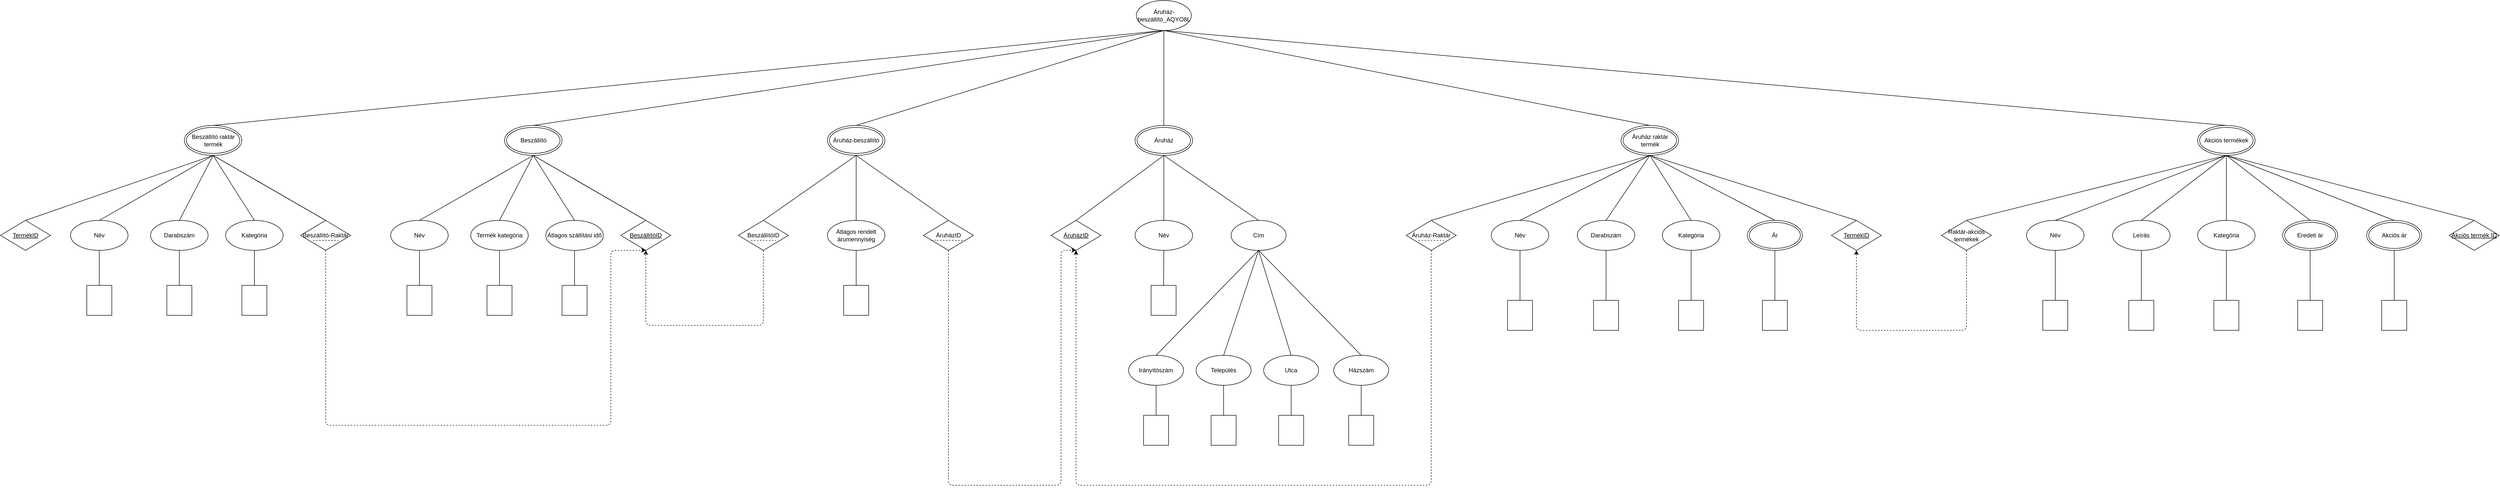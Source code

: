 <mxfile>
    <diagram id="c_LS0yY53Z8L-zKiP-2S" name="Page-1">
        <mxGraphModel dx="3238" dy="825" grid="1" gridSize="10" guides="1" tooltips="1" connect="1" arrows="1" fold="1" page="1" pageScale="1" pageWidth="850" pageHeight="1100" math="0" shadow="0">
            <root>
                <mxCell id="0"/>
                <mxCell id="1" parent="0"/>
                <mxCell id="2" value="Áruház-beszállító_AQYO8L" style="ellipse;whiteSpace=wrap;html=1;" parent="1" vertex="1">
                    <mxGeometry x="370.5" y="70" width="110" height="60" as="geometry"/>
                </mxCell>
                <mxCell id="6" value="Áruház" style="ellipse;shape=doubleEllipse;whiteSpace=wrap;html=1;" parent="1" vertex="1">
                    <mxGeometry x="368" y="320" width="115" height="60" as="geometry"/>
                </mxCell>
                <mxCell id="8" value="Név" style="ellipse;whiteSpace=wrap;html=1;" parent="1" vertex="1">
                    <mxGeometry x="368" y="510" width="115" height="60" as="geometry"/>
                </mxCell>
                <mxCell id="9" value="Cím" style="ellipse;whiteSpace=wrap;html=1;" parent="1" vertex="1">
                    <mxGeometry x="560" y="510" width="110" height="60" as="geometry"/>
                </mxCell>
                <mxCell id="11" value="Irányítószám" style="ellipse;whiteSpace=wrap;html=1;" parent="1" vertex="1">
                    <mxGeometry x="355" y="780" width="110" height="60" as="geometry"/>
                </mxCell>
                <mxCell id="12" value="Házszám" style="ellipse;whiteSpace=wrap;html=1;" parent="1" vertex="1">
                    <mxGeometry x="765" y="780" width="110" height="60" as="geometry"/>
                </mxCell>
                <mxCell id="13" value="Utca" style="ellipse;whiteSpace=wrap;html=1;" parent="1" vertex="1">
                    <mxGeometry x="625" y="780" width="110" height="60" as="geometry"/>
                </mxCell>
                <mxCell id="14" value="Település" style="ellipse;whiteSpace=wrap;html=1;" parent="1" vertex="1">
                    <mxGeometry x="490" y="780" width="110" height="60" as="geometry"/>
                </mxCell>
                <mxCell id="15" value="" style="rounded=0;whiteSpace=wrap;html=1;" parent="1" vertex="1">
                    <mxGeometry x="385" y="900" width="50" height="60" as="geometry"/>
                </mxCell>
                <mxCell id="16" value="" style="rounded=0;whiteSpace=wrap;html=1;" parent="1" vertex="1">
                    <mxGeometry x="520" y="900" width="50" height="60" as="geometry"/>
                </mxCell>
                <mxCell id="17" value="" style="rounded=0;whiteSpace=wrap;html=1;" parent="1" vertex="1">
                    <mxGeometry x="655" y="900" width="50" height="60" as="geometry"/>
                </mxCell>
                <mxCell id="18" value="" style="rounded=0;whiteSpace=wrap;html=1;" parent="1" vertex="1">
                    <mxGeometry x="795" y="900" width="50" height="60" as="geometry"/>
                </mxCell>
                <mxCell id="19" value="" style="endArrow=none;html=1;exitX=0.5;exitY=0;exitDx=0;exitDy=0;entryX=0.5;entryY=1;entryDx=0;entryDy=0;" parent="1" source="15" target="11" edge="1">
                    <mxGeometry width="50" height="50" relative="1" as="geometry">
                        <mxPoint x="620" y="830" as="sourcePoint"/>
                        <mxPoint x="670" y="780" as="targetPoint"/>
                    </mxGeometry>
                </mxCell>
                <mxCell id="20" value="" style="endArrow=none;html=1;exitX=0.5;exitY=0;exitDx=0;exitDy=0;entryX=0.5;entryY=1;entryDx=0;entryDy=0;" parent="1" source="16" target="14" edge="1">
                    <mxGeometry width="50" height="50" relative="1" as="geometry">
                        <mxPoint x="620" y="830" as="sourcePoint"/>
                        <mxPoint x="670" y="780" as="targetPoint"/>
                    </mxGeometry>
                </mxCell>
                <mxCell id="21" value="" style="endArrow=none;html=1;exitX=0.5;exitY=0;exitDx=0;exitDy=0;entryX=0.5;entryY=1;entryDx=0;entryDy=0;" parent="1" source="17" target="13" edge="1">
                    <mxGeometry width="50" height="50" relative="1" as="geometry">
                        <mxPoint x="620" y="830" as="sourcePoint"/>
                        <mxPoint x="670" y="780" as="targetPoint"/>
                    </mxGeometry>
                </mxCell>
                <mxCell id="22" value="" style="endArrow=none;html=1;exitX=0.5;exitY=0;exitDx=0;exitDy=0;entryX=0.5;entryY=1;entryDx=0;entryDy=0;" parent="1" source="18" target="12" edge="1">
                    <mxGeometry width="50" height="50" relative="1" as="geometry">
                        <mxPoint x="620" y="830" as="sourcePoint"/>
                        <mxPoint x="670" y="780" as="targetPoint"/>
                    </mxGeometry>
                </mxCell>
                <mxCell id="23" value="&lt;u&gt;ÁruházID&lt;/u&gt;" style="rhombus;whiteSpace=wrap;html=1;" parent="1" vertex="1">
                    <mxGeometry x="200" y="510" width="100" height="60" as="geometry"/>
                </mxCell>
                <mxCell id="24" value="" style="endArrow=none;html=1;entryX=0.5;entryY=1;entryDx=0;entryDy=0;exitX=0.5;exitY=0;exitDx=0;exitDy=0;" parent="1" source="8" target="6" edge="1">
                    <mxGeometry width="50" height="50" relative="1" as="geometry">
                        <mxPoint x="500" y="740" as="sourcePoint"/>
                        <mxPoint x="550" y="690" as="targetPoint"/>
                    </mxGeometry>
                </mxCell>
                <mxCell id="25" value="" style="endArrow=none;html=1;entryX=0.5;entryY=1;entryDx=0;entryDy=0;exitX=0.5;exitY=0;exitDx=0;exitDy=0;" parent="1" source="9" target="6" edge="1">
                    <mxGeometry width="50" height="50" relative="1" as="geometry">
                        <mxPoint x="500" y="740" as="sourcePoint"/>
                        <mxPoint x="550" y="690" as="targetPoint"/>
                    </mxGeometry>
                </mxCell>
                <mxCell id="26" value="" style="endArrow=none;html=1;entryX=0.5;entryY=1;entryDx=0;entryDy=0;exitX=0.5;exitY=0;exitDx=0;exitDy=0;" parent="1" source="23" target="6" edge="1">
                    <mxGeometry width="50" height="50" relative="1" as="geometry">
                        <mxPoint x="500" y="740" as="sourcePoint"/>
                        <mxPoint x="550" y="690" as="targetPoint"/>
                    </mxGeometry>
                </mxCell>
                <mxCell id="27" value="" style="endArrow=none;html=1;entryX=0.5;entryY=1;entryDx=0;entryDy=0;exitX=0.5;exitY=0;exitDx=0;exitDy=0;" parent="1" source="14" target="9" edge="1">
                    <mxGeometry width="50" height="50" relative="1" as="geometry">
                        <mxPoint x="500" y="740" as="sourcePoint"/>
                        <mxPoint x="550" y="690" as="targetPoint"/>
                    </mxGeometry>
                </mxCell>
                <mxCell id="28" value="" style="endArrow=none;html=1;exitX=0.5;exitY=0;exitDx=0;exitDy=0;entryX=0.5;entryY=1;entryDx=0;entryDy=0;" parent="1" source="11" target="9" edge="1">
                    <mxGeometry width="50" height="50" relative="1" as="geometry">
                        <mxPoint x="500" y="740" as="sourcePoint"/>
                        <mxPoint x="550" y="690" as="targetPoint"/>
                    </mxGeometry>
                </mxCell>
                <mxCell id="29" value="" style="endArrow=none;html=1;exitX=0.5;exitY=0;exitDx=0;exitDy=0;entryX=0.5;entryY=1;entryDx=0;entryDy=0;" parent="1" source="13" target="9" edge="1">
                    <mxGeometry width="50" height="50" relative="1" as="geometry">
                        <mxPoint x="500" y="740" as="sourcePoint"/>
                        <mxPoint x="550" y="690" as="targetPoint"/>
                    </mxGeometry>
                </mxCell>
                <mxCell id="30" value="" style="endArrow=none;html=1;entryX=0.5;entryY=1;entryDx=0;entryDy=0;exitX=0.5;exitY=0;exitDx=0;exitDy=0;" parent="1" source="12" target="9" edge="1">
                    <mxGeometry width="50" height="50" relative="1" as="geometry">
                        <mxPoint x="500" y="740" as="sourcePoint"/>
                        <mxPoint x="550" y="690" as="targetPoint"/>
                    </mxGeometry>
                </mxCell>
                <mxCell id="32" value="" style="endArrow=none;html=1;entryX=0.5;entryY=1;entryDx=0;entryDy=0;exitX=0.5;exitY=0;exitDx=0;exitDy=0;" parent="1" source="6" target="2" edge="1">
                    <mxGeometry width="50" height="50" relative="1" as="geometry">
                        <mxPoint x="460" y="400" as="sourcePoint"/>
                        <mxPoint x="470" y="540" as="targetPoint"/>
                    </mxGeometry>
                </mxCell>
                <mxCell id="33" value="Áruház raktár termék" style="ellipse;shape=doubleEllipse;whiteSpace=wrap;html=1;" parent="1" vertex="1">
                    <mxGeometry x="1339.5" y="320" width="115" height="60" as="geometry"/>
                </mxCell>
                <mxCell id="34" value="&lt;u&gt;TermékID&lt;/u&gt;" style="rhombus;whiteSpace=wrap;html=1;" parent="1" vertex="1">
                    <mxGeometry x="1760" y="510" width="100" height="60" as="geometry"/>
                </mxCell>
                <mxCell id="36" value="Név" style="ellipse;whiteSpace=wrap;html=1;" parent="1" vertex="1">
                    <mxGeometry x="1080" y="510" width="115" height="60" as="geometry"/>
                </mxCell>
                <mxCell id="37" value="Darabszám" style="ellipse;whiteSpace=wrap;html=1;" parent="1" vertex="1">
                    <mxGeometry x="1252" y="510" width="115" height="60" as="geometry"/>
                </mxCell>
                <mxCell id="38" value="Kategória" style="ellipse;whiteSpace=wrap;html=1;" parent="1" vertex="1">
                    <mxGeometry x="1422" y="510" width="115" height="60" as="geometry"/>
                </mxCell>
                <mxCell id="40" value="Ár" style="ellipse;shape=doubleEllipse;whiteSpace=wrap;html=1;" parent="1" vertex="1">
                    <mxGeometry x="1592" y="510" width="110" height="60" as="geometry"/>
                </mxCell>
                <mxCell id="41" value="" style="endArrow=none;html=1;exitX=0.5;exitY=0;exitDx=0;exitDy=0;entryX=0.5;entryY=1;entryDx=0;entryDy=0;" parent="1" source="34" target="33" edge="1">
                    <mxGeometry width="50" height="50" relative="1" as="geometry">
                        <mxPoint x="1040" y="540" as="sourcePoint"/>
                        <mxPoint x="1090" y="490" as="targetPoint"/>
                    </mxGeometry>
                </mxCell>
                <mxCell id="42" value="" style="endArrow=none;html=1;exitX=0.5;exitY=0;exitDx=0;exitDy=0;entryX=0.5;entryY=1;entryDx=0;entryDy=0;" parent="1" source="36" target="33" edge="1">
                    <mxGeometry width="50" height="50" relative="1" as="geometry">
                        <mxPoint x="1040" y="540" as="sourcePoint"/>
                        <mxPoint x="1090" y="490" as="targetPoint"/>
                    </mxGeometry>
                </mxCell>
                <mxCell id="43" value="" style="endArrow=none;html=1;exitX=0.5;exitY=0;exitDx=0;exitDy=0;entryX=0.5;entryY=1;entryDx=0;entryDy=0;" parent="1" source="37" target="33" edge="1">
                    <mxGeometry width="50" height="50" relative="1" as="geometry">
                        <mxPoint x="1040" y="540" as="sourcePoint"/>
                        <mxPoint x="1090" y="490" as="targetPoint"/>
                    </mxGeometry>
                </mxCell>
                <mxCell id="44" value="" style="endArrow=none;html=1;exitX=0.5;exitY=0;exitDx=0;exitDy=0;entryX=0.5;entryY=1;entryDx=0;entryDy=0;" parent="1" source="38" target="33" edge="1">
                    <mxGeometry width="50" height="50" relative="1" as="geometry">
                        <mxPoint x="1460" y="540" as="sourcePoint"/>
                        <mxPoint x="1510" y="490" as="targetPoint"/>
                    </mxGeometry>
                </mxCell>
                <mxCell id="45" value="" style="endArrow=none;html=1;exitX=0.5;exitY=0;exitDx=0;exitDy=0;entryX=0.5;entryY=1;entryDx=0;entryDy=0;" parent="1" source="40" target="33" edge="1">
                    <mxGeometry width="50" height="50" relative="1" as="geometry">
                        <mxPoint x="1460" y="540" as="sourcePoint"/>
                        <mxPoint x="1510" y="490" as="targetPoint"/>
                    </mxGeometry>
                </mxCell>
                <mxCell id="46" value="" style="rounded=0;whiteSpace=wrap;html=1;" parent="1" vertex="1">
                    <mxGeometry x="1112.5" y="670" width="50" height="60" as="geometry"/>
                </mxCell>
                <mxCell id="47" value="" style="rounded=0;whiteSpace=wrap;html=1;" parent="1" vertex="1">
                    <mxGeometry x="1284.5" y="670" width="50" height="60" as="geometry"/>
                </mxCell>
                <mxCell id="48" value="" style="rounded=0;whiteSpace=wrap;html=1;" parent="1" vertex="1">
                    <mxGeometry x="1454.5" y="670" width="50" height="60" as="geometry"/>
                </mxCell>
                <mxCell id="49" value="" style="rounded=0;whiteSpace=wrap;html=1;" parent="1" vertex="1">
                    <mxGeometry x="1622" y="670" width="50" height="60" as="geometry"/>
                </mxCell>
                <mxCell id="50" value="" style="endArrow=none;html=1;entryX=0.5;entryY=1;entryDx=0;entryDy=0;exitX=0.5;exitY=0;exitDx=0;exitDy=0;" parent="1" source="46" target="36" edge="1">
                    <mxGeometry width="50" height="50" relative="1" as="geometry">
                        <mxPoint x="1324.5" y="680" as="sourcePoint"/>
                        <mxPoint x="1374.5" y="630" as="targetPoint"/>
                    </mxGeometry>
                </mxCell>
                <mxCell id="51" value="" style="endArrow=none;html=1;entryX=0.5;entryY=1;entryDx=0;entryDy=0;exitX=0.5;exitY=0;exitDx=0;exitDy=0;" parent="1" source="47" target="37" edge="1">
                    <mxGeometry width="50" height="50" relative="1" as="geometry">
                        <mxPoint x="1324.5" y="680" as="sourcePoint"/>
                        <mxPoint x="1374.5" y="630" as="targetPoint"/>
                    </mxGeometry>
                </mxCell>
                <mxCell id="52" value="" style="endArrow=none;html=1;entryX=0.5;entryY=1;entryDx=0;entryDy=0;exitX=0.5;exitY=0;exitDx=0;exitDy=0;" parent="1" source="48" target="38" edge="1">
                    <mxGeometry width="50" height="50" relative="1" as="geometry">
                        <mxPoint x="1324.5" y="680" as="sourcePoint"/>
                        <mxPoint x="1374.5" y="630" as="targetPoint"/>
                    </mxGeometry>
                </mxCell>
                <mxCell id="53" value="" style="endArrow=none;html=1;entryX=0.5;entryY=1;entryDx=0;entryDy=0;exitX=0.5;exitY=0;exitDx=0;exitDy=0;" parent="1" source="49" target="40" edge="1">
                    <mxGeometry width="50" height="50" relative="1" as="geometry">
                        <mxPoint x="1324.5" y="680" as="sourcePoint"/>
                        <mxPoint x="1374.5" y="630" as="targetPoint"/>
                    </mxGeometry>
                </mxCell>
                <mxCell id="54" value="Áruház-Raktár" style="rhombus;whiteSpace=wrap;html=1;" parent="1" vertex="1">
                    <mxGeometry x="910" y="510" width="100" height="60" as="geometry"/>
                </mxCell>
                <mxCell id="55" value="" style="endArrow=none;html=1;entryX=0.5;entryY=1;entryDx=0;entryDy=0;exitX=0.5;exitY=0;exitDx=0;exitDy=0;" parent="1" source="54" target="33" edge="1">
                    <mxGeometry width="50" height="50" relative="1" as="geometry">
                        <mxPoint x="910" y="770" as="sourcePoint"/>
                        <mxPoint x="960" y="720" as="targetPoint"/>
                    </mxGeometry>
                </mxCell>
                <mxCell id="56" value="" style="endArrow=classic;html=1;exitX=0.5;exitY=1;exitDx=0;exitDy=0;entryX=0.5;entryY=1;entryDx=0;entryDy=0;dashed=1;" parent="1" source="54" target="23" edge="1">
                    <mxGeometry width="50" height="50" relative="1" as="geometry">
                        <mxPoint x="580" y="780" as="sourcePoint"/>
                        <mxPoint x="630" y="730" as="targetPoint"/>
                        <Array as="points">
                            <mxPoint x="960" y="1040"/>
                            <mxPoint x="250" y="1040"/>
                        </Array>
                    </mxGeometry>
                </mxCell>
                <mxCell id="57" value="" style="rounded=0;whiteSpace=wrap;html=1;" parent="1" vertex="1">
                    <mxGeometry x="400" y="640" width="50" height="60" as="geometry"/>
                </mxCell>
                <mxCell id="59" value="" style="endArrow=none;html=1;entryX=0.5;entryY=1;entryDx=0;entryDy=0;exitX=0.5;exitY=0;exitDx=0;exitDy=0;" parent="1" source="57" target="8" edge="1">
                    <mxGeometry width="50" height="50" relative="1" as="geometry">
                        <mxPoint x="360" y="660" as="sourcePoint"/>
                        <mxPoint x="410" y="610" as="targetPoint"/>
                    </mxGeometry>
                </mxCell>
                <mxCell id="60" value="" style="endArrow=none;html=1;entryX=0.5;entryY=1;entryDx=0;entryDy=0;exitX=0.5;exitY=0;exitDx=0;exitDy=0;" parent="1" source="33" target="2" edge="1">
                    <mxGeometry width="50" height="50" relative="1" as="geometry">
                        <mxPoint x="830" y="560" as="sourcePoint"/>
                        <mxPoint x="880" y="510" as="targetPoint"/>
                    </mxGeometry>
                </mxCell>
                <mxCell id="61" value="Akciós termékek" style="ellipse;shape=doubleEllipse;whiteSpace=wrap;html=1;" parent="1" vertex="1">
                    <mxGeometry x="2492" y="320" width="115" height="60" as="geometry"/>
                </mxCell>
                <mxCell id="62" value="&lt;u&gt;Akciós termék ID&lt;/u&gt;" style="rhombus;whiteSpace=wrap;html=1;" parent="1" vertex="1">
                    <mxGeometry x="2995" y="510" width="100" height="60" as="geometry"/>
                </mxCell>
                <mxCell id="63" value="Név" style="ellipse;whiteSpace=wrap;html=1;" parent="1" vertex="1">
                    <mxGeometry x="2150" y="510" width="115" height="60" as="geometry"/>
                </mxCell>
                <mxCell id="64" value="Leírás" style="ellipse;whiteSpace=wrap;html=1;" parent="1" vertex="1">
                    <mxGeometry x="2322" y="510" width="115" height="60" as="geometry"/>
                </mxCell>
                <mxCell id="65" value="Kategória" style="ellipse;whiteSpace=wrap;html=1;" parent="1" vertex="1">
                    <mxGeometry x="2492" y="510" width="115" height="60" as="geometry"/>
                </mxCell>
                <mxCell id="66" value="Eredeti ár" style="ellipse;shape=doubleEllipse;whiteSpace=wrap;html=1;" parent="1" vertex="1">
                    <mxGeometry x="2662" y="510" width="110" height="60" as="geometry"/>
                </mxCell>
                <mxCell id="67" value="" style="endArrow=none;html=1;exitX=0.5;exitY=0;exitDx=0;exitDy=0;entryX=0.5;entryY=1;entryDx=0;entryDy=0;" parent="1" source="62" target="61" edge="1">
                    <mxGeometry width="50" height="50" relative="1" as="geometry">
                        <mxPoint x="2110" y="540" as="sourcePoint"/>
                        <mxPoint x="2160" y="490" as="targetPoint"/>
                    </mxGeometry>
                </mxCell>
                <mxCell id="68" value="" style="endArrow=none;html=1;exitX=0.5;exitY=0;exitDx=0;exitDy=0;entryX=0.5;entryY=1;entryDx=0;entryDy=0;" parent="1" source="63" target="61" edge="1">
                    <mxGeometry width="50" height="50" relative="1" as="geometry">
                        <mxPoint x="2110" y="540" as="sourcePoint"/>
                        <mxPoint x="2160" y="490" as="targetPoint"/>
                    </mxGeometry>
                </mxCell>
                <mxCell id="69" value="" style="endArrow=none;html=1;exitX=0.5;exitY=0;exitDx=0;exitDy=0;entryX=0.5;entryY=1;entryDx=0;entryDy=0;" parent="1" source="64" target="61" edge="1">
                    <mxGeometry width="50" height="50" relative="1" as="geometry">
                        <mxPoint x="2110" y="540" as="sourcePoint"/>
                        <mxPoint x="2160" y="490" as="targetPoint"/>
                    </mxGeometry>
                </mxCell>
                <mxCell id="70" value="" style="endArrow=none;html=1;exitX=0.5;exitY=0;exitDx=0;exitDy=0;entryX=0.5;entryY=1;entryDx=0;entryDy=0;" parent="1" source="65" target="61" edge="1">
                    <mxGeometry width="50" height="50" relative="1" as="geometry">
                        <mxPoint x="2530" y="540" as="sourcePoint"/>
                        <mxPoint x="2580" y="490" as="targetPoint"/>
                    </mxGeometry>
                </mxCell>
                <mxCell id="71" value="" style="endArrow=none;html=1;exitX=0.5;exitY=0;exitDx=0;exitDy=0;entryX=0.5;entryY=1;entryDx=0;entryDy=0;" parent="1" source="66" target="61" edge="1">
                    <mxGeometry width="50" height="50" relative="1" as="geometry">
                        <mxPoint x="2530" y="540" as="sourcePoint"/>
                        <mxPoint x="2580" y="490" as="targetPoint"/>
                    </mxGeometry>
                </mxCell>
                <mxCell id="72" value="" style="rounded=0;whiteSpace=wrap;html=1;" parent="1" vertex="1">
                    <mxGeometry x="2182.5" y="670" width="50" height="60" as="geometry"/>
                </mxCell>
                <mxCell id="73" value="" style="rounded=0;whiteSpace=wrap;html=1;" parent="1" vertex="1">
                    <mxGeometry x="2354.5" y="670" width="50" height="60" as="geometry"/>
                </mxCell>
                <mxCell id="74" value="" style="rounded=0;whiteSpace=wrap;html=1;" parent="1" vertex="1">
                    <mxGeometry x="2524.5" y="670" width="50" height="60" as="geometry"/>
                </mxCell>
                <mxCell id="75" value="" style="rounded=0;whiteSpace=wrap;html=1;" parent="1" vertex="1">
                    <mxGeometry x="2692" y="670" width="50" height="60" as="geometry"/>
                </mxCell>
                <mxCell id="76" value="" style="endArrow=none;html=1;entryX=0.5;entryY=1;entryDx=0;entryDy=0;exitX=0.5;exitY=0;exitDx=0;exitDy=0;" parent="1" source="72" target="63" edge="1">
                    <mxGeometry width="50" height="50" relative="1" as="geometry">
                        <mxPoint x="2394.5" y="680" as="sourcePoint"/>
                        <mxPoint x="2444.5" y="630" as="targetPoint"/>
                    </mxGeometry>
                </mxCell>
                <mxCell id="77" value="" style="endArrow=none;html=1;entryX=0.5;entryY=1;entryDx=0;entryDy=0;exitX=0.5;exitY=0;exitDx=0;exitDy=0;" parent="1" source="73" target="64" edge="1">
                    <mxGeometry width="50" height="50" relative="1" as="geometry">
                        <mxPoint x="2394.5" y="680" as="sourcePoint"/>
                        <mxPoint x="2444.5" y="630" as="targetPoint"/>
                    </mxGeometry>
                </mxCell>
                <mxCell id="78" value="" style="endArrow=none;html=1;entryX=0.5;entryY=1;entryDx=0;entryDy=0;exitX=0.5;exitY=0;exitDx=0;exitDy=0;" parent="1" source="74" target="65" edge="1">
                    <mxGeometry width="50" height="50" relative="1" as="geometry">
                        <mxPoint x="2394.5" y="680" as="sourcePoint"/>
                        <mxPoint x="2444.5" y="630" as="targetPoint"/>
                    </mxGeometry>
                </mxCell>
                <mxCell id="79" value="" style="endArrow=none;html=1;entryX=0.5;entryY=1;entryDx=0;entryDy=0;exitX=0.5;exitY=0;exitDx=0;exitDy=0;" parent="1" source="75" target="66" edge="1">
                    <mxGeometry width="50" height="50" relative="1" as="geometry">
                        <mxPoint x="2394.5" y="680" as="sourcePoint"/>
                        <mxPoint x="2444.5" y="630" as="targetPoint"/>
                    </mxGeometry>
                </mxCell>
                <mxCell id="80" value="Raktár-akciós termékek" style="rhombus;whiteSpace=wrap;html=1;" parent="1" vertex="1">
                    <mxGeometry x="1980" y="510" width="100" height="60" as="geometry"/>
                </mxCell>
                <mxCell id="81" value="" style="endArrow=none;html=1;entryX=0.5;entryY=1;entryDx=0;entryDy=0;exitX=0.5;exitY=0;exitDx=0;exitDy=0;" parent="1" source="80" target="61" edge="1">
                    <mxGeometry width="50" height="50" relative="1" as="geometry">
                        <mxPoint x="1980" y="770" as="sourcePoint"/>
                        <mxPoint x="2030" y="720" as="targetPoint"/>
                    </mxGeometry>
                </mxCell>
                <mxCell id="82" value="Akciós ár" style="ellipse;shape=doubleEllipse;whiteSpace=wrap;html=1;" parent="1" vertex="1">
                    <mxGeometry x="2830" y="510" width="110" height="60" as="geometry"/>
                </mxCell>
                <mxCell id="83" value="" style="rounded=0;whiteSpace=wrap;html=1;" parent="1" vertex="1">
                    <mxGeometry x="2860" y="670" width="50" height="60" as="geometry"/>
                </mxCell>
                <mxCell id="84" value="" style="endArrow=none;html=1;entryX=0.5;entryY=1;entryDx=0;entryDy=0;exitX=0.5;exitY=0;exitDx=0;exitDy=0;" parent="1" source="83" target="82" edge="1">
                    <mxGeometry width="50" height="50" relative="1" as="geometry">
                        <mxPoint x="2875" y="680" as="sourcePoint"/>
                        <mxPoint x="2875" y="580" as="targetPoint"/>
                    </mxGeometry>
                </mxCell>
                <mxCell id="85" value="" style="endArrow=none;html=1;entryX=0.5;entryY=1;entryDx=0;entryDy=0;exitX=0.5;exitY=0;exitDx=0;exitDy=0;" parent="1" source="82" target="61" edge="1">
                    <mxGeometry width="50" height="50" relative="1" as="geometry">
                        <mxPoint x="2805" y="480" as="sourcePoint"/>
                        <mxPoint x="2505" y="410" as="targetPoint"/>
                    </mxGeometry>
                </mxCell>
                <mxCell id="86" value="" style="endArrow=none;html=1;exitX=0.5;exitY=0;exitDx=0;exitDy=0;entryX=0.5;entryY=1;entryDx=0;entryDy=0;" parent="1" source="61" target="2" edge="1">
                    <mxGeometry width="50" height="50" relative="1" as="geometry">
                        <mxPoint x="1980" y="250" as="sourcePoint"/>
                        <mxPoint x="440" y="150" as="targetPoint"/>
                    </mxGeometry>
                </mxCell>
                <mxCell id="87" value="" style="endArrow=classic;html=1;exitX=0.5;exitY=1;exitDx=0;exitDy=0;entryX=0.5;entryY=1;entryDx=0;entryDy=0;dashed=1;" parent="1" source="80" target="34" edge="1">
                    <mxGeometry width="50" height="50" relative="1" as="geometry">
                        <mxPoint x="1660" y="420" as="sourcePoint"/>
                        <mxPoint x="1710" y="370" as="targetPoint"/>
                        <Array as="points">
                            <mxPoint x="2030" y="730"/>
                            <mxPoint x="1810" y="730"/>
                        </Array>
                    </mxGeometry>
                </mxCell>
                <mxCell id="88" value="Áruház-beszállító" style="ellipse;shape=doubleEllipse;whiteSpace=wrap;html=1;" parent="1" vertex="1">
                    <mxGeometry x="-247" y="320" width="115" height="60" as="geometry"/>
                </mxCell>
                <mxCell id="89" value="Átlagos rendelt árumennyiség" style="ellipse;whiteSpace=wrap;html=1;" parent="1" vertex="1">
                    <mxGeometry x="-247" y="510" width="115" height="60" as="geometry"/>
                </mxCell>
                <mxCell id="91" value="BeszállítóID" style="rhombus;whiteSpace=wrap;html=1;" parent="1" vertex="1">
                    <mxGeometry x="-425" y="510" width="100" height="60" as="geometry"/>
                </mxCell>
                <mxCell id="92" value="" style="endArrow=none;html=1;exitX=0.5;exitY=0;exitDx=0;exitDy=0;entryX=0.5;entryY=1;entryDx=0;entryDy=0;" parent="1" source="91" target="88" edge="1">
                    <mxGeometry width="50" height="50" relative="1" as="geometry">
                        <mxPoint x="-275" y="450" as="sourcePoint"/>
                        <mxPoint x="-225" y="400" as="targetPoint"/>
                    </mxGeometry>
                </mxCell>
                <mxCell id="93" value="" style="endArrow=none;html=1;exitX=0.5;exitY=0;exitDx=0;exitDy=0;entryX=0.5;entryY=1;entryDx=0;entryDy=0;" parent="1" source="89" target="88" edge="1">
                    <mxGeometry width="50" height="50" relative="1" as="geometry">
                        <mxPoint x="-275" y="450" as="sourcePoint"/>
                        <mxPoint x="-225" y="400" as="targetPoint"/>
                    </mxGeometry>
                </mxCell>
                <mxCell id="94" value="" style="endArrow=none;html=1;exitX=0.5;exitY=0;exitDx=0;exitDy=0;entryX=0.5;entryY=1;entryDx=0;entryDy=0;" parent="1" source="97" target="88" edge="1">
                    <mxGeometry width="50" height="50" relative="1" as="geometry">
                        <mxPoint x="-5" y="510" as="sourcePoint"/>
                        <mxPoint x="-165" y="410" as="targetPoint"/>
                    </mxGeometry>
                </mxCell>
                <mxCell id="95" value="" style="endArrow=none;html=1;exitX=0.5;exitY=0;exitDx=0;exitDy=0;entryX=0.5;entryY=1;entryDx=0;entryDy=0;" parent="1" source="88" target="2" edge="1">
                    <mxGeometry width="50" height="50" relative="1" as="geometry">
                        <mxPoint x="30" y="390" as="sourcePoint"/>
                        <mxPoint x="80" y="340" as="targetPoint"/>
                    </mxGeometry>
                </mxCell>
                <mxCell id="96" value="" style="endArrow=classic;html=1;entryX=0.5;entryY=1;entryDx=0;entryDy=0;exitX=0.5;exitY=1;exitDx=0;exitDy=0;dashed=1;" parent="1" source="97" target="23" edge="1">
                    <mxGeometry width="50" height="50" relative="1" as="geometry">
                        <mxPoint x="-290" y="570" as="sourcePoint"/>
                        <mxPoint x="-100" y="370" as="targetPoint"/>
                        <Array as="points">
                            <mxPoint x="-5" y="1040"/>
                            <mxPoint x="220" y="1040"/>
                            <mxPoint x="220" y="570"/>
                        </Array>
                    </mxGeometry>
                </mxCell>
                <mxCell id="97" value="&lt;p&gt;ÁruházID&lt;/p&gt;" style="rhombus;whiteSpace=wrap;html=1;double=0;fontStyle=0" parent="1" vertex="1">
                    <mxGeometry x="-55" y="510" width="100" height="60" as="geometry"/>
                </mxCell>
                <mxCell id="101" value="" style="endArrow=none;dashed=1;html=1;exitX=0.152;exitY=0.663;exitDx=0;exitDy=0;exitPerimeter=0;" parent="1" source="97" edge="1">
                    <mxGeometry width="50" height="50" relative="1" as="geometry">
                        <mxPoint x="-45" y="570" as="sourcePoint"/>
                        <mxPoint x="25" y="550" as="targetPoint"/>
                    </mxGeometry>
                </mxCell>
                <mxCell id="102" value="" style="rounded=0;whiteSpace=wrap;html=1;" parent="1" vertex="1">
                    <mxGeometry x="-214.5" y="640" width="50" height="60" as="geometry"/>
                </mxCell>
                <mxCell id="103" value="" style="endArrow=none;html=1;entryX=0.5;entryY=1;entryDx=0;entryDy=0;exitX=0.5;exitY=0;exitDx=0;exitDy=0;" parent="1" source="102" target="89" edge="1">
                    <mxGeometry width="50" height="50" relative="1" as="geometry">
                        <mxPoint x="-145" y="720" as="sourcePoint"/>
                        <mxPoint x="-95" y="670" as="targetPoint"/>
                    </mxGeometry>
                </mxCell>
                <mxCell id="104" value="Beszállító" style="ellipse;shape=doubleEllipse;whiteSpace=wrap;html=1;" parent="1" vertex="1">
                    <mxGeometry x="-892.5" y="320" width="115" height="60" as="geometry"/>
                </mxCell>
                <mxCell id="106" value="Név" style="ellipse;whiteSpace=wrap;html=1;" parent="1" vertex="1">
                    <mxGeometry x="-1120" y="510" width="115" height="60" as="geometry"/>
                </mxCell>
                <mxCell id="107" value="Termék kategória" style="ellipse;whiteSpace=wrap;html=1;" parent="1" vertex="1">
                    <mxGeometry x="-960" y="510" width="115" height="60" as="geometry"/>
                </mxCell>
                <mxCell id="108" value="Átlagos szállítási idő" style="ellipse;whiteSpace=wrap;html=1;" parent="1" vertex="1">
                    <mxGeometry x="-810" y="510" width="115" height="60" as="geometry"/>
                </mxCell>
                <mxCell id="109" value="" style="endArrow=none;html=1;entryX=0.5;entryY=1;entryDx=0;entryDy=0;exitX=0.5;exitY=0;exitDx=0;exitDy=0;" parent="1" source="106" target="104" edge="1">
                    <mxGeometry width="50" height="50" relative="1" as="geometry">
                        <mxPoint x="-850" y="500" as="sourcePoint"/>
                        <mxPoint x="-800" y="450" as="targetPoint"/>
                    </mxGeometry>
                </mxCell>
                <mxCell id="110" value="" style="endArrow=none;html=1;entryX=0.5;entryY=1;entryDx=0;entryDy=0;exitX=0.5;exitY=0;exitDx=0;exitDy=0;" parent="1" source="107" target="104" edge="1">
                    <mxGeometry width="50" height="50" relative="1" as="geometry">
                        <mxPoint x="-850" y="500" as="sourcePoint"/>
                        <mxPoint x="-800" y="450" as="targetPoint"/>
                    </mxGeometry>
                </mxCell>
                <mxCell id="111" value="" style="endArrow=none;html=1;entryX=0.5;entryY=1;entryDx=0;entryDy=0;exitX=0.5;exitY=0;exitDx=0;exitDy=0;" parent="1" source="105" target="104" edge="1">
                    <mxGeometry width="50" height="50" relative="1" as="geometry">
                        <mxPoint x="-1030" y="500" as="sourcePoint"/>
                        <mxPoint x="-880" y="440" as="targetPoint"/>
                    </mxGeometry>
                </mxCell>
                <mxCell id="112" value="" style="endArrow=none;html=1;exitX=0.5;exitY=0;exitDx=0;exitDy=0;entryX=0.5;entryY=1;entryDx=0;entryDy=0;startArrow=none;" parent="1" source="105" target="104" edge="1">
                    <mxGeometry width="50" height="50" relative="1" as="geometry">
                        <mxPoint x="-670" y="490" as="sourcePoint"/>
                        <mxPoint x="-620" y="440" as="targetPoint"/>
                    </mxGeometry>
                </mxCell>
                <mxCell id="113" value="" style="rounded=0;whiteSpace=wrap;html=1;" parent="1" vertex="1">
                    <mxGeometry x="-1087.5" y="640" width="50" height="60" as="geometry"/>
                </mxCell>
                <mxCell id="114" value="" style="rounded=0;whiteSpace=wrap;html=1;" parent="1" vertex="1">
                    <mxGeometry x="-927.5" y="640" width="50" height="60" as="geometry"/>
                </mxCell>
                <mxCell id="115" value="" style="rounded=0;whiteSpace=wrap;html=1;" parent="1" vertex="1">
                    <mxGeometry x="-777.5" y="640" width="50" height="60" as="geometry"/>
                </mxCell>
                <mxCell id="116" value="" style="endArrow=none;html=1;exitX=0.5;exitY=0;exitDx=0;exitDy=0;entryX=0.5;entryY=1;entryDx=0;entryDy=0;" parent="1" source="113" target="106" edge="1">
                    <mxGeometry width="50" height="50" relative="1" as="geometry">
                        <mxPoint x="-1070" y="490" as="sourcePoint"/>
                        <mxPoint x="-1020" y="440" as="targetPoint"/>
                    </mxGeometry>
                </mxCell>
                <mxCell id="117" value="" style="endArrow=none;html=1;exitX=0.5;exitY=0;exitDx=0;exitDy=0;entryX=0.5;entryY=1;entryDx=0;entryDy=0;" parent="1" source="114" target="107" edge="1">
                    <mxGeometry width="50" height="50" relative="1" as="geometry">
                        <mxPoint x="-940" y="480" as="sourcePoint"/>
                        <mxPoint x="-890" y="430" as="targetPoint"/>
                    </mxGeometry>
                </mxCell>
                <mxCell id="118" value="" style="endArrow=none;html=1;exitX=0.5;exitY=0;exitDx=0;exitDy=0;entryX=0.5;entryY=1;entryDx=0;entryDy=0;" parent="1" source="115" target="108" edge="1">
                    <mxGeometry width="50" height="50" relative="1" as="geometry">
                        <mxPoint x="-790" y="490" as="sourcePoint"/>
                        <mxPoint x="-720" y="590" as="targetPoint"/>
                    </mxGeometry>
                </mxCell>
                <mxCell id="119" value="" style="endArrow=none;html=1;exitX=0.5;exitY=0;exitDx=0;exitDy=0;entryX=0.5;entryY=1;entryDx=0;entryDy=0;" parent="1" source="104" target="2" edge="1">
                    <mxGeometry width="50" height="50" relative="1" as="geometry">
                        <mxPoint x="-280" y="-370" as="sourcePoint"/>
                        <mxPoint x="400" y="170" as="targetPoint"/>
                    </mxGeometry>
                </mxCell>
                <mxCell id="120" value="" style="endArrow=none;dashed=1;html=1;entryX=0.75;entryY=0.667;entryDx=0;entryDy=0;entryPerimeter=0;" parent="1" target="91" edge="1">
                    <mxGeometry width="50" height="50" relative="1" as="geometry">
                        <mxPoint x="-400" y="550" as="sourcePoint"/>
                        <mxPoint x="-340" y="600" as="targetPoint"/>
                    </mxGeometry>
                </mxCell>
                <mxCell id="105" value="&lt;u&gt;BeszállítóID&lt;/u&gt;" style="rhombus;whiteSpace=wrap;html=1;" parent="1" vertex="1">
                    <mxGeometry x="-660" y="510" width="100" height="60" as="geometry"/>
                </mxCell>
                <mxCell id="122" value="" style="endArrow=none;html=1;entryX=0.5;entryY=1;entryDx=0;entryDy=0;exitX=0.5;exitY=0;exitDx=0;exitDy=0;" parent="1" source="108" target="104" edge="1">
                    <mxGeometry width="50" height="50" relative="1" as="geometry">
                        <mxPoint x="-820" y="460" as="sourcePoint"/>
                        <mxPoint x="-770" y="410" as="targetPoint"/>
                    </mxGeometry>
                </mxCell>
                <mxCell id="123" value="" style="endArrow=classic;html=1;exitX=0.5;exitY=1;exitDx=0;exitDy=0;entryX=0.5;entryY=1;entryDx=0;entryDy=0;dashed=1;" parent="1" source="91" target="105" edge="1">
                    <mxGeometry width="50" height="50" relative="1" as="geometry">
                        <mxPoint x="-460" y="630" as="sourcePoint"/>
                        <mxPoint x="-460" y="460" as="targetPoint"/>
                        <Array as="points">
                            <mxPoint x="-375" y="720"/>
                            <mxPoint x="-610" y="720"/>
                        </Array>
                    </mxGeometry>
                </mxCell>
                <mxCell id="130" value="Beszállító raktár termék" style="ellipse;shape=doubleEllipse;whiteSpace=wrap;html=1;" parent="1" vertex="1">
                    <mxGeometry x="-1532.5" y="320" width="115" height="60" as="geometry"/>
                </mxCell>
                <mxCell id="131" value="Név" style="ellipse;whiteSpace=wrap;html=1;" parent="1" vertex="1">
                    <mxGeometry x="-1760" y="510" width="115" height="60" as="geometry"/>
                </mxCell>
                <mxCell id="132" value="Darabszám" style="ellipse;whiteSpace=wrap;html=1;" parent="1" vertex="1">
                    <mxGeometry x="-1600" y="510" width="115" height="60" as="geometry"/>
                </mxCell>
                <mxCell id="133" value="Kategória" style="ellipse;whiteSpace=wrap;html=1;" parent="1" vertex="1">
                    <mxGeometry x="-1450" y="510" width="115" height="60" as="geometry"/>
                </mxCell>
                <mxCell id="134" value="" style="endArrow=none;html=1;entryX=0.5;entryY=1;entryDx=0;entryDy=0;exitX=0.5;exitY=0;exitDx=0;exitDy=0;" parent="1" source="131" target="130" edge="1">
                    <mxGeometry width="50" height="50" relative="1" as="geometry">
                        <mxPoint x="-1490" y="500" as="sourcePoint"/>
                        <mxPoint x="-1440" y="450" as="targetPoint"/>
                    </mxGeometry>
                </mxCell>
                <mxCell id="135" value="" style="endArrow=none;html=1;entryX=0.5;entryY=1;entryDx=0;entryDy=0;exitX=0.5;exitY=0;exitDx=0;exitDy=0;" parent="1" source="132" target="130" edge="1">
                    <mxGeometry width="50" height="50" relative="1" as="geometry">
                        <mxPoint x="-1490" y="500" as="sourcePoint"/>
                        <mxPoint x="-1440" y="450" as="targetPoint"/>
                    </mxGeometry>
                </mxCell>
                <mxCell id="136" value="" style="endArrow=none;html=1;entryX=0.5;entryY=1;entryDx=0;entryDy=0;exitX=0.5;exitY=0;exitDx=0;exitDy=0;" parent="1" source="144" target="130" edge="1">
                    <mxGeometry width="50" height="50" relative="1" as="geometry">
                        <mxPoint x="-1670" y="500" as="sourcePoint"/>
                        <mxPoint x="-1520" y="440" as="targetPoint"/>
                    </mxGeometry>
                </mxCell>
                <mxCell id="137" value="" style="endArrow=none;html=1;exitX=0.5;exitY=0;exitDx=0;exitDy=0;entryX=0.5;entryY=1;entryDx=0;entryDy=0;startArrow=none;" parent="1" source="144" target="130" edge="1">
                    <mxGeometry width="50" height="50" relative="1" as="geometry">
                        <mxPoint x="-1310" y="490" as="sourcePoint"/>
                        <mxPoint x="-1260" y="440" as="targetPoint"/>
                    </mxGeometry>
                </mxCell>
                <mxCell id="138" value="" style="rounded=0;whiteSpace=wrap;html=1;" parent="1" vertex="1">
                    <mxGeometry x="-1727.5" y="640" width="50" height="60" as="geometry"/>
                </mxCell>
                <mxCell id="139" value="" style="rounded=0;whiteSpace=wrap;html=1;" parent="1" vertex="1">
                    <mxGeometry x="-1567.5" y="640" width="50" height="60" as="geometry"/>
                </mxCell>
                <mxCell id="140" value="" style="rounded=0;whiteSpace=wrap;html=1;" parent="1" vertex="1">
                    <mxGeometry x="-1417.5" y="640" width="50" height="60" as="geometry"/>
                </mxCell>
                <mxCell id="141" value="" style="endArrow=none;html=1;exitX=0.5;exitY=0;exitDx=0;exitDy=0;entryX=0.5;entryY=1;entryDx=0;entryDy=0;" parent="1" source="138" target="131" edge="1">
                    <mxGeometry width="50" height="50" relative="1" as="geometry">
                        <mxPoint x="-1710" y="490" as="sourcePoint"/>
                        <mxPoint x="-1660" y="440" as="targetPoint"/>
                    </mxGeometry>
                </mxCell>
                <mxCell id="142" value="" style="endArrow=none;html=1;exitX=0.5;exitY=0;exitDx=0;exitDy=0;entryX=0.5;entryY=1;entryDx=0;entryDy=0;" parent="1" source="139" target="132" edge="1">
                    <mxGeometry width="50" height="50" relative="1" as="geometry">
                        <mxPoint x="-1580" y="480" as="sourcePoint"/>
                        <mxPoint x="-1530" y="430" as="targetPoint"/>
                    </mxGeometry>
                </mxCell>
                <mxCell id="143" value="" style="endArrow=none;html=1;exitX=0.5;exitY=0;exitDx=0;exitDy=0;entryX=0.5;entryY=1;entryDx=0;entryDy=0;" parent="1" source="140" target="133" edge="1">
                    <mxGeometry width="50" height="50" relative="1" as="geometry">
                        <mxPoint x="-1430" y="490" as="sourcePoint"/>
                        <mxPoint x="-1360" y="590" as="targetPoint"/>
                    </mxGeometry>
                </mxCell>
                <mxCell id="144" value="Beszállító-Raktár" style="rhombus;whiteSpace=wrap;html=1;" parent="1" vertex="1">
                    <mxGeometry x="-1300" y="510" width="100" height="60" as="geometry"/>
                </mxCell>
                <mxCell id="145" value="" style="endArrow=none;html=1;entryX=0.5;entryY=1;entryDx=0;entryDy=0;exitX=0.5;exitY=0;exitDx=0;exitDy=0;" parent="1" source="133" target="130" edge="1">
                    <mxGeometry width="50" height="50" relative="1" as="geometry">
                        <mxPoint x="-1460" y="460" as="sourcePoint"/>
                        <mxPoint x="-1410" y="410" as="targetPoint"/>
                    </mxGeometry>
                </mxCell>
                <mxCell id="146" value="&lt;u&gt;TermékID&lt;/u&gt;" style="rhombus;whiteSpace=wrap;html=1;" parent="1" vertex="1">
                    <mxGeometry x="-1900" y="510" width="100" height="60" as="geometry"/>
                </mxCell>
                <mxCell id="147" value="" style="endArrow=none;dashed=1;html=1;entryX=0.75;entryY=0.667;entryDx=0;entryDy=0;entryPerimeter=0;" parent="1" edge="1">
                    <mxGeometry width="50" height="50" relative="1" as="geometry">
                        <mxPoint x="-1275" y="550" as="sourcePoint"/>
                        <mxPoint x="-1225" y="550.02" as="targetPoint"/>
                    </mxGeometry>
                </mxCell>
                <mxCell id="148" value="" style="endArrow=none;html=1;exitX=0.5;exitY=0;exitDx=0;exitDy=0;entryX=0.5;entryY=1;entryDx=0;entryDy=0;" parent="1" source="146" target="130" edge="1">
                    <mxGeometry width="50" height="50" relative="1" as="geometry">
                        <mxPoint x="-1720" y="460" as="sourcePoint"/>
                        <mxPoint x="-1670" y="410" as="targetPoint"/>
                    </mxGeometry>
                </mxCell>
                <mxCell id="149" value="" style="endArrow=classic;html=1;exitX=0.5;exitY=1;exitDx=0;exitDy=0;entryX=0.5;entryY=1;entryDx=0;entryDy=0;dashed=1;" parent="1" source="144" target="105" edge="1">
                    <mxGeometry width="50" height="50" relative="1" as="geometry">
                        <mxPoint x="-1170" y="480" as="sourcePoint"/>
                        <mxPoint x="-800" y="810" as="targetPoint"/>
                        <Array as="points">
                            <mxPoint x="-1250" y="920"/>
                            <mxPoint x="-680" y="920"/>
                            <mxPoint x="-680" y="570"/>
                        </Array>
                    </mxGeometry>
                </mxCell>
                <mxCell id="150" value="" style="endArrow=none;html=1;exitX=0.5;exitY=0;exitDx=0;exitDy=0;entryX=0.5;entryY=1;entryDx=0;entryDy=0;" parent="1" source="130" target="2" edge="1">
                    <mxGeometry width="50" height="50" relative="1" as="geometry">
                        <mxPoint x="-1140" y="30" as="sourcePoint"/>
                        <mxPoint x="260" y="110" as="targetPoint"/>
                    </mxGeometry>
                </mxCell>
                <mxCell id="151" value="" style="endArrow=none;dashed=1;html=1;entryX=0.75;entryY=0.667;entryDx=0;entryDy=0;entryPerimeter=0;" parent="1" edge="1">
                    <mxGeometry width="50" height="50" relative="1" as="geometry">
                        <mxPoint x="935" y="550" as="sourcePoint"/>
                        <mxPoint x="985" y="550.02" as="targetPoint"/>
                    </mxGeometry>
                </mxCell>
            </root>
        </mxGraphModel>
    </diagram>
</mxfile>